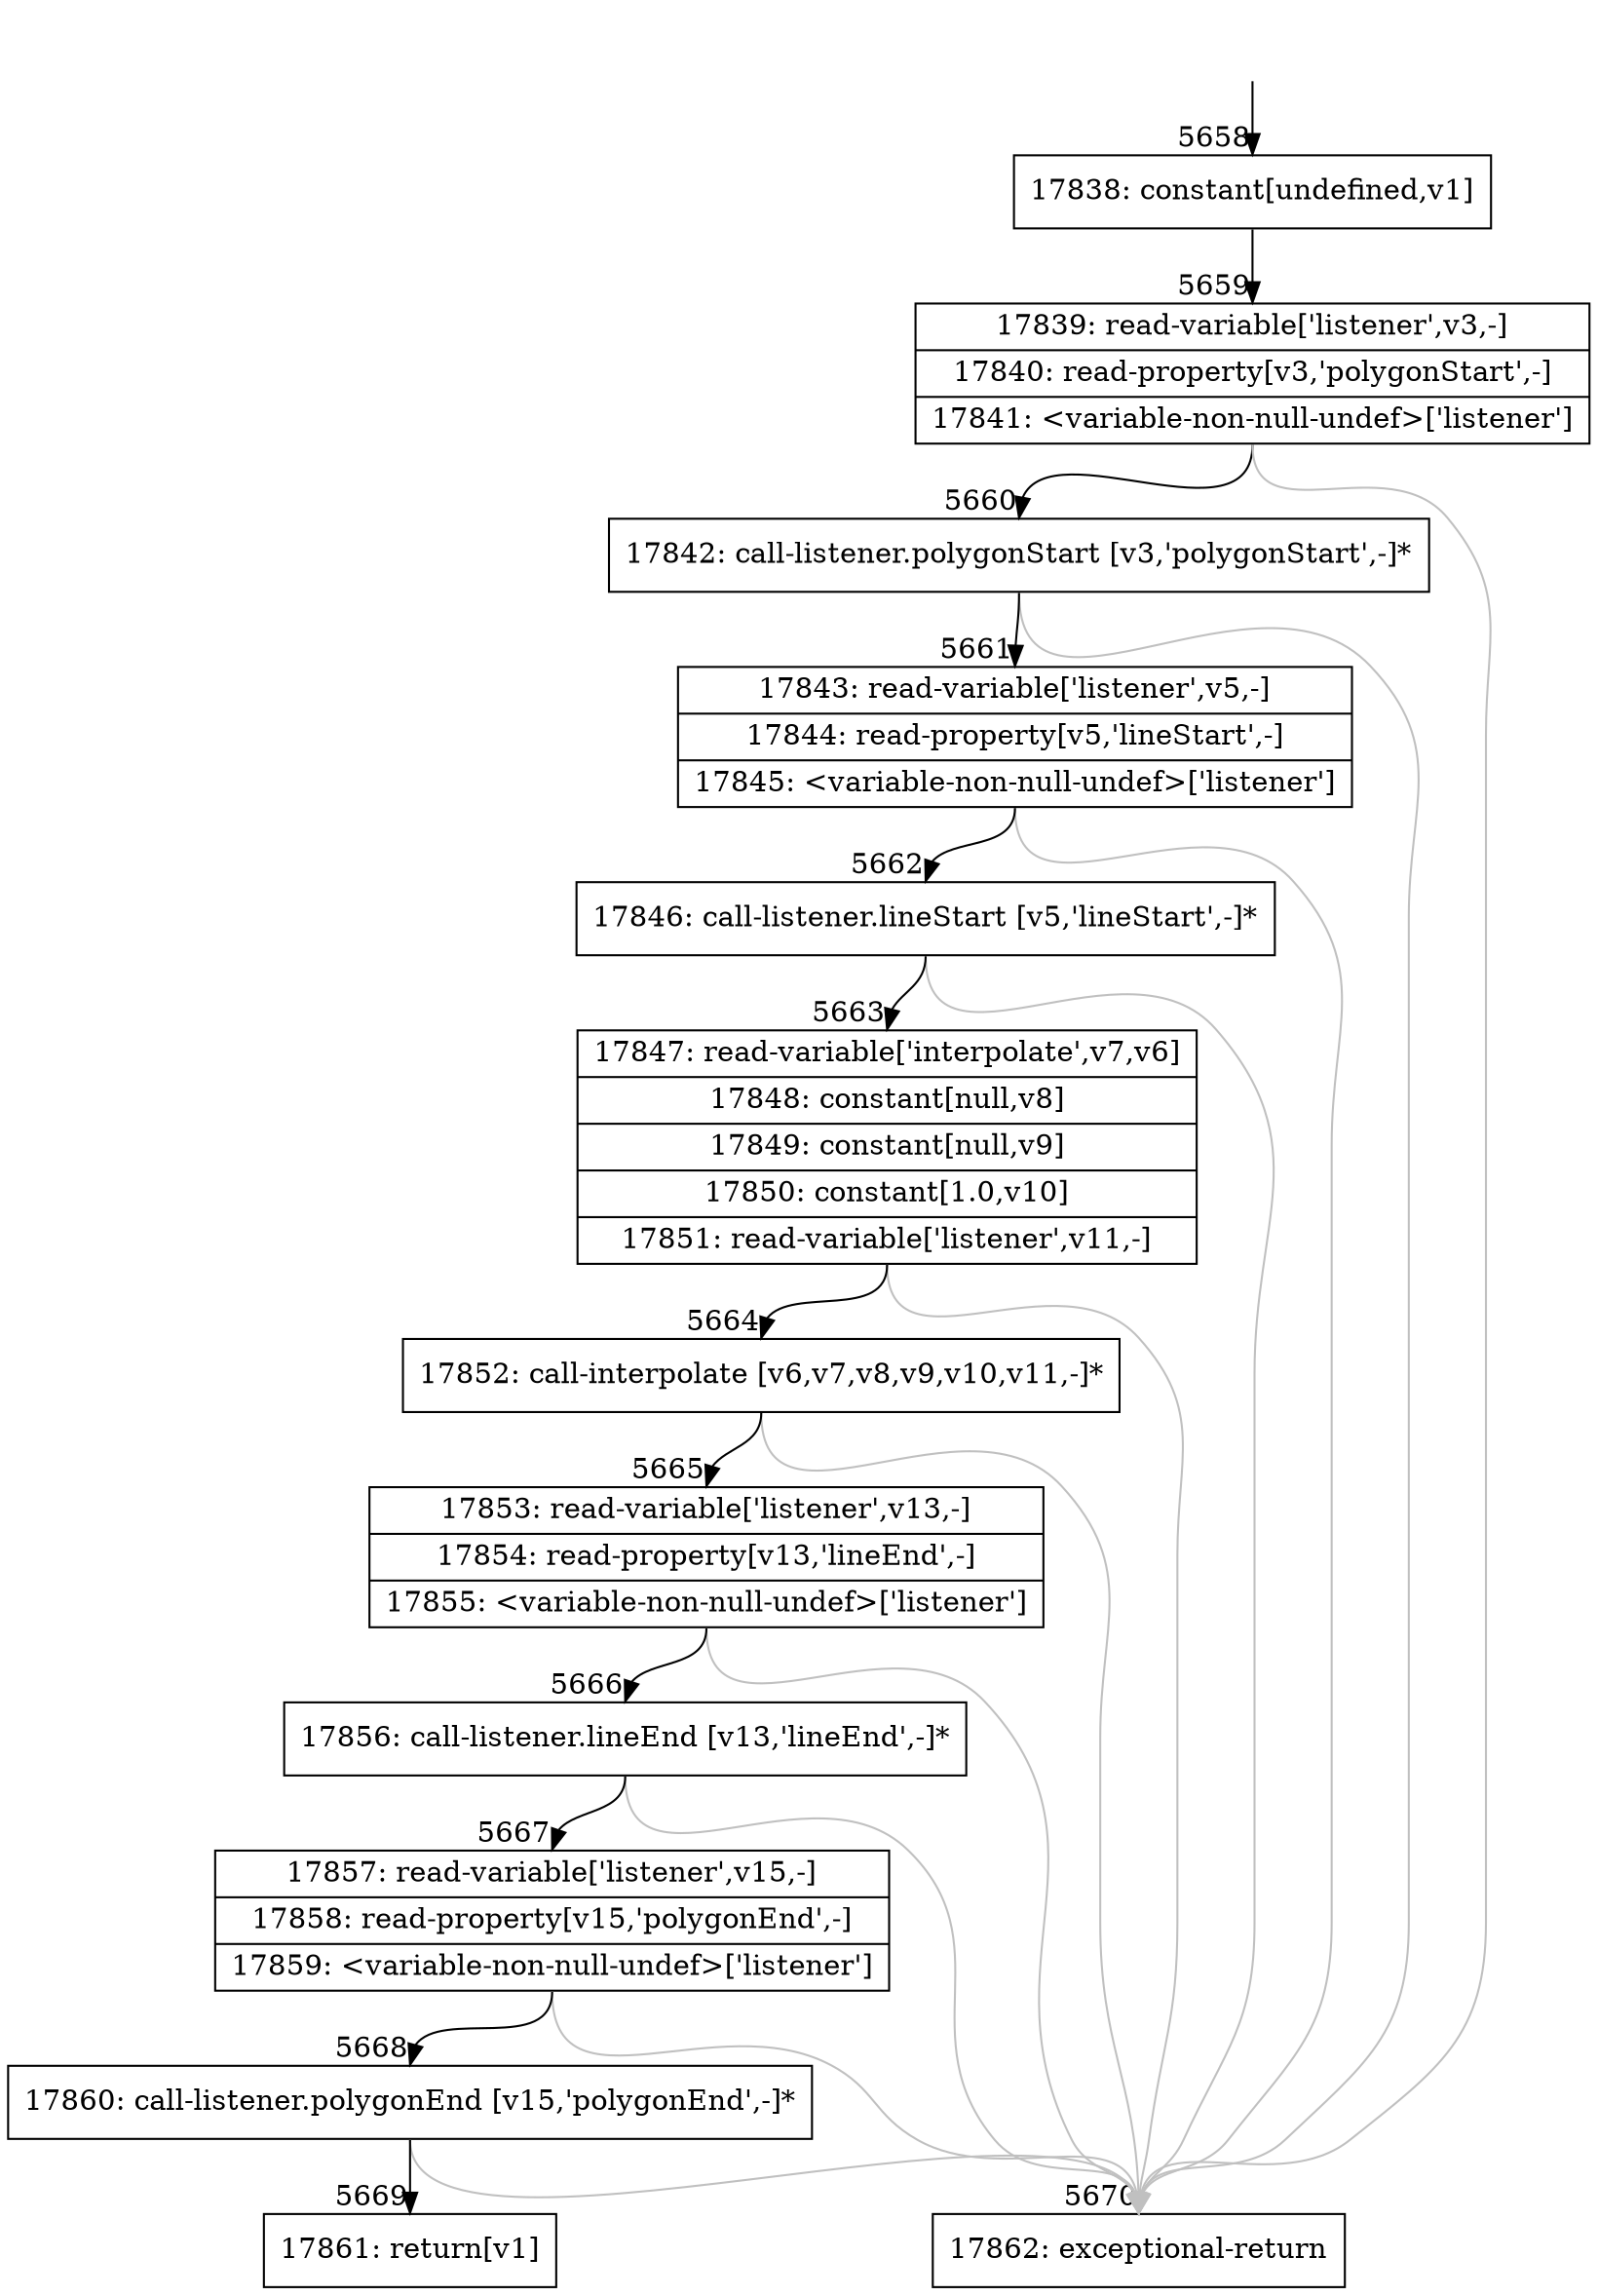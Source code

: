 digraph {
rankdir="TD"
BB_entry536[shape=none,label=""];
BB_entry536 -> BB5658 [tailport=s, headport=n, headlabel="    5658"]
BB5658 [shape=record label="{17838: constant[undefined,v1]}" ] 
BB5658 -> BB5659 [tailport=s, headport=n, headlabel="      5659"]
BB5659 [shape=record label="{17839: read-variable['listener',v3,-]|17840: read-property[v3,'polygonStart',-]|17841: \<variable-non-null-undef\>['listener']}" ] 
BB5659 -> BB5660 [tailport=s, headport=n, headlabel="      5660"]
BB5659 -> BB5670 [tailport=s, headport=n, color=gray, headlabel="      5670"]
BB5660 [shape=record label="{17842: call-listener.polygonStart [v3,'polygonStart',-]*}" ] 
BB5660 -> BB5661 [tailport=s, headport=n, headlabel="      5661"]
BB5660 -> BB5670 [tailport=s, headport=n, color=gray]
BB5661 [shape=record label="{17843: read-variable['listener',v5,-]|17844: read-property[v5,'lineStart',-]|17845: \<variable-non-null-undef\>['listener']}" ] 
BB5661 -> BB5662 [tailport=s, headport=n, headlabel="      5662"]
BB5661 -> BB5670 [tailport=s, headport=n, color=gray]
BB5662 [shape=record label="{17846: call-listener.lineStart [v5,'lineStart',-]*}" ] 
BB5662 -> BB5663 [tailport=s, headport=n, headlabel="      5663"]
BB5662 -> BB5670 [tailport=s, headport=n, color=gray]
BB5663 [shape=record label="{17847: read-variable['interpolate',v7,v6]|17848: constant[null,v8]|17849: constant[null,v9]|17850: constant[1.0,v10]|17851: read-variable['listener',v11,-]}" ] 
BB5663 -> BB5664 [tailport=s, headport=n, headlabel="      5664"]
BB5663 -> BB5670 [tailport=s, headport=n, color=gray]
BB5664 [shape=record label="{17852: call-interpolate [v6,v7,v8,v9,v10,v11,-]*}" ] 
BB5664 -> BB5665 [tailport=s, headport=n, headlabel="      5665"]
BB5664 -> BB5670 [tailport=s, headport=n, color=gray]
BB5665 [shape=record label="{17853: read-variable['listener',v13,-]|17854: read-property[v13,'lineEnd',-]|17855: \<variable-non-null-undef\>['listener']}" ] 
BB5665 -> BB5666 [tailport=s, headport=n, headlabel="      5666"]
BB5665 -> BB5670 [tailport=s, headport=n, color=gray]
BB5666 [shape=record label="{17856: call-listener.lineEnd [v13,'lineEnd',-]*}" ] 
BB5666 -> BB5667 [tailport=s, headport=n, headlabel="      5667"]
BB5666 -> BB5670 [tailport=s, headport=n, color=gray]
BB5667 [shape=record label="{17857: read-variable['listener',v15,-]|17858: read-property[v15,'polygonEnd',-]|17859: \<variable-non-null-undef\>['listener']}" ] 
BB5667 -> BB5668 [tailport=s, headport=n, headlabel="      5668"]
BB5667 -> BB5670 [tailport=s, headport=n, color=gray]
BB5668 [shape=record label="{17860: call-listener.polygonEnd [v15,'polygonEnd',-]*}" ] 
BB5668 -> BB5669 [tailport=s, headport=n, headlabel="      5669"]
BB5668 -> BB5670 [tailport=s, headport=n, color=gray]
BB5669 [shape=record label="{17861: return[v1]}" ] 
BB5670 [shape=record label="{17862: exceptional-return}" ] 
//#$~ 3345
}
